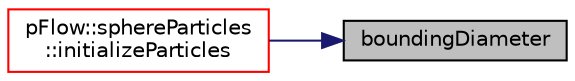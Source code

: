 digraph "boundingDiameter"
{
 // LATEX_PDF_SIZE
  edge [fontname="Helvetica",fontsize="10",labelfontname="Helvetica",labelfontsize="10"];
  node [fontname="Helvetica",fontsize="10",shape=record];
  rankdir="RL";
  Node1 [label="boundingDiameter",height=0.2,width=0.4,color="black", fillcolor="grey75", style="filled", fontcolor="black",tooltip=" "];
  Node1 -> Node2 [dir="back",color="midnightblue",fontsize="10",style="solid",fontname="Helvetica"];
  Node2 [label="pFlow::sphereParticles\l::initializeParticles",height=0.2,width=0.4,color="red", fillcolor="white", style="filled",URL="$classpFlow_1_1sphereParticles.html#a84343969d723c548f0f20fcd9294d351",tooltip="Insert new particles in position with specified shapes."];
}
